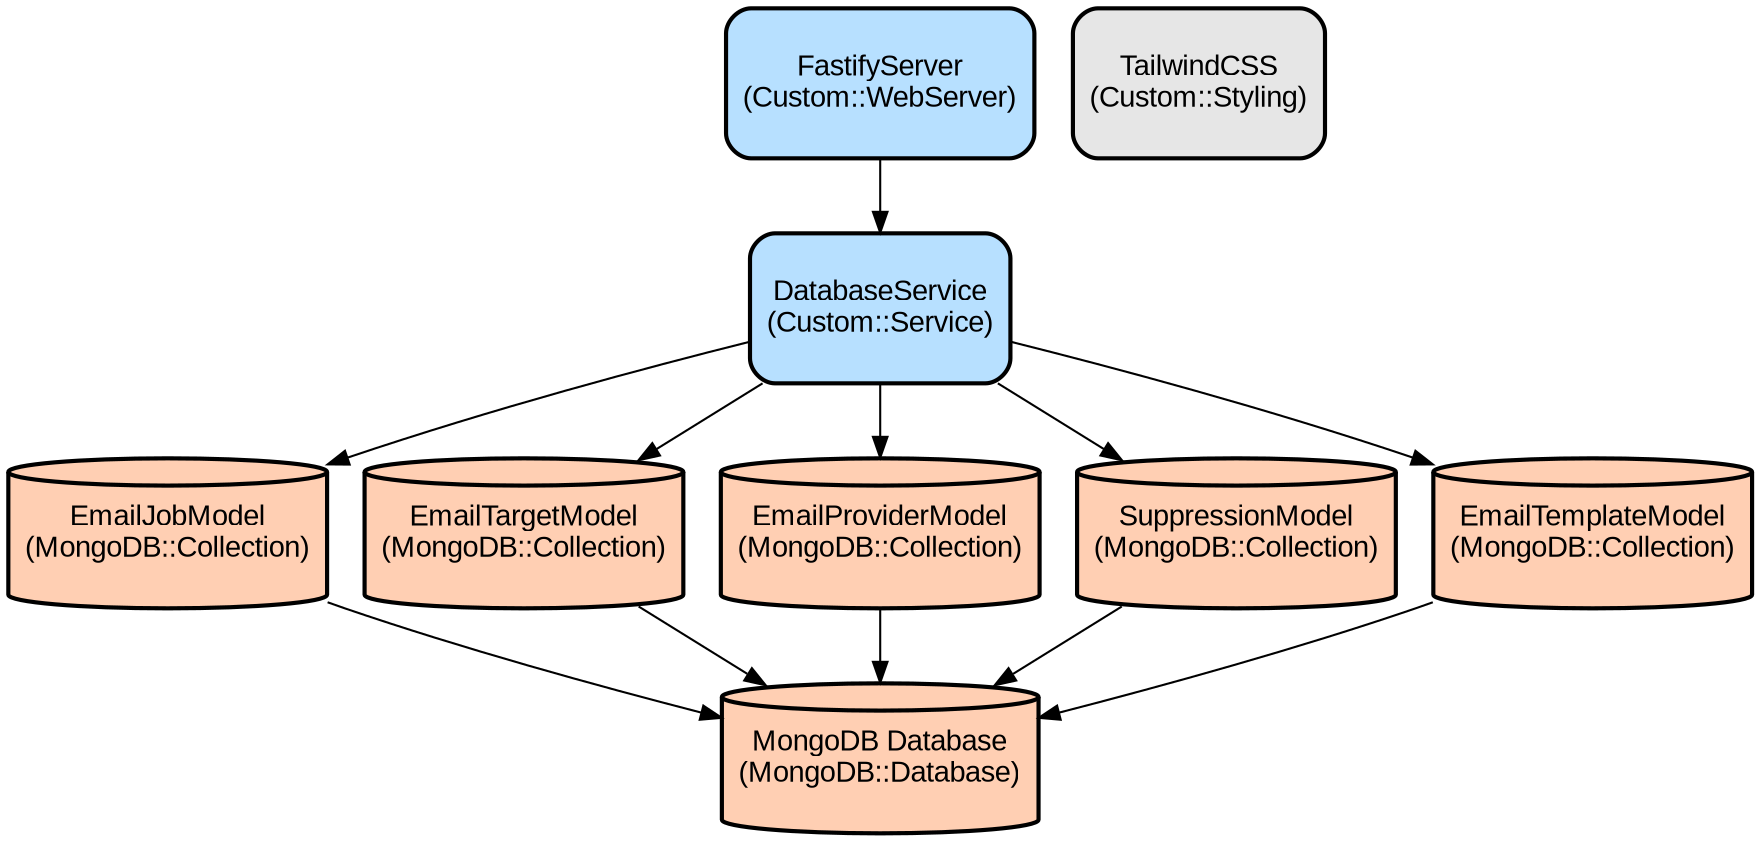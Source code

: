 digraph INFRA {
  node [ color = "black", fillcolor = "#E6E6E6", height =1, style = "filled,bold,rounded", fontname = "Arial" ];
  "MongoDB Database" [ label = "MongoDB Database
(MongoDB::Database)", shape =cylinder, fillcolor = "#FFCFB3" ];
  "EmailJobModel" [ label = "EmailJobModel
(MongoDB::Collection)", shape =cylinder, fillcolor = "#FFCFB3" ];
  "EmailTargetModel" [ label = "EmailTargetModel
(MongoDB::Collection)", shape =cylinder, fillcolor = "#FFCFB3" ];
  "EmailProviderModel" [ label = "EmailProviderModel
(MongoDB::Collection)", shape =cylinder, fillcolor = "#FFCFB3" ];
  "SuppressionModel" [ label = "SuppressionModel
(MongoDB::Collection)", shape =cylinder, fillcolor = "#FFCFB3" ];
  "EmailTemplateModel" [ label = "EmailTemplateModel
(MongoDB::Collection)", shape =cylinder, fillcolor = "#FFCFB3" ];
  "DatabaseService" [ label = "DatabaseService
(Custom::Service)", shape =rectangle, fillcolor = "#B7E0FF" ];
  "FastifyServer" [ label = "FastifyServer
(Custom::WebServer)", shape =rectangle, fillcolor = "#B7E0FF" ];
  "TailwindCSS" [ label = "TailwindCSS
(Custom::Styling)", shape =rectangle ];
  "EmailJobModel" -> "MongoDB Database";
  "EmailTargetModel" -> "MongoDB Database";
  "EmailProviderModel" -> "MongoDB Database";
  "SuppressionModel" -> "MongoDB Database";
  "EmailTemplateModel" -> "MongoDB Database";
  "DatabaseService" -> "EmailJobModel";
  "DatabaseService" -> "EmailTargetModel";
  "DatabaseService" -> "EmailProviderModel";
  "DatabaseService" -> "SuppressionModel";
  "DatabaseService" -> "EmailTemplateModel";
  "FastifyServer" -> "DatabaseService";
}
